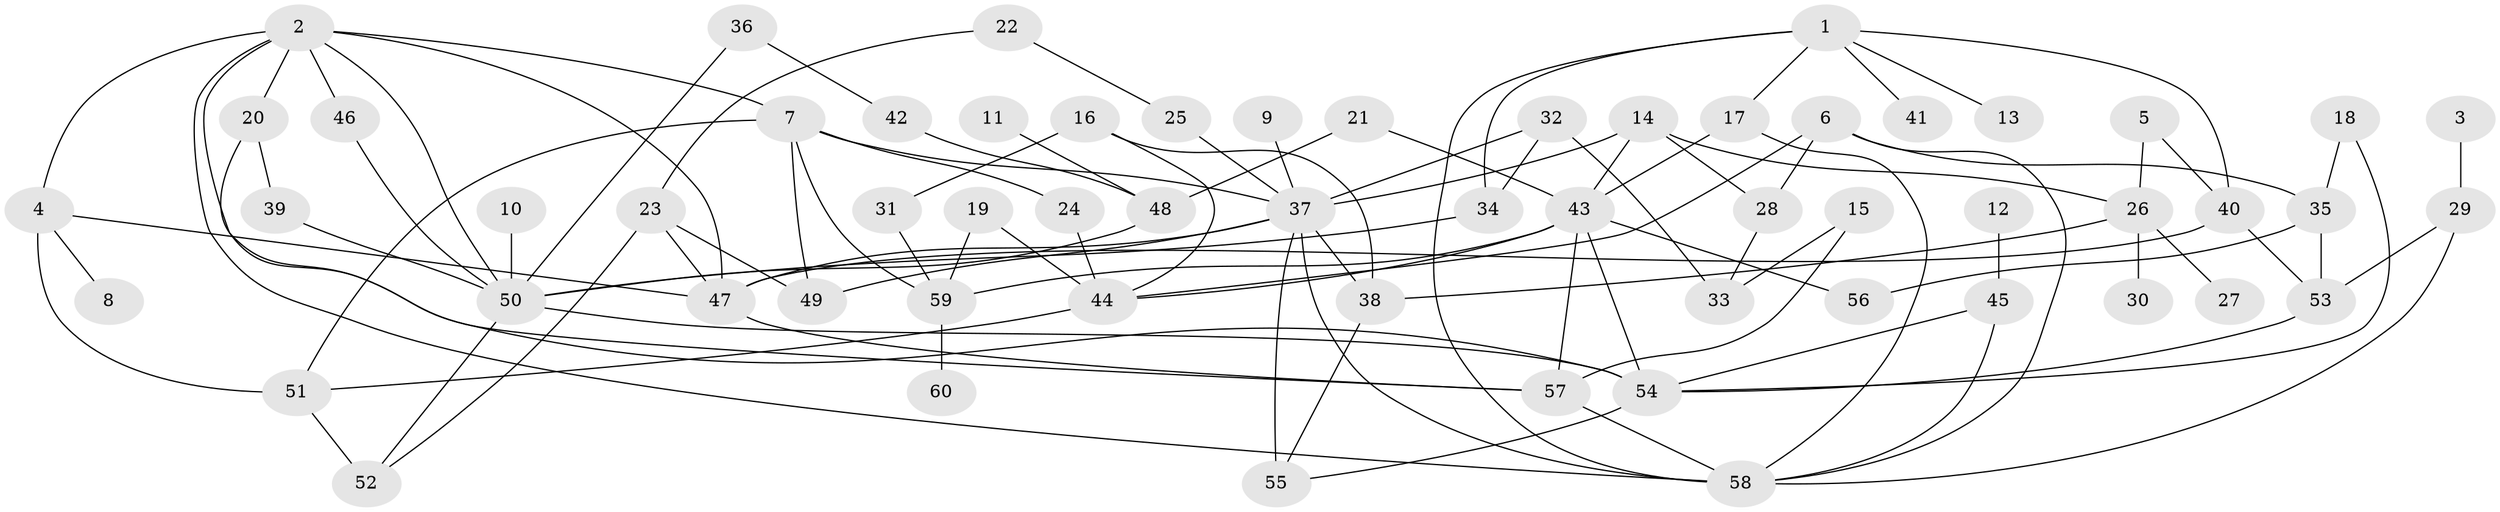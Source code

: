 // original degree distribution, {7: 0.025210084033613446, 3: 0.2857142857142857, 10: 0.008403361344537815, 4: 0.11764705882352941, 5: 0.05042016806722689, 2: 0.24369747899159663, 8: 0.01680672268907563, 1: 0.24369747899159663, 6: 0.008403361344537815}
// Generated by graph-tools (version 1.1) at 2025/25/03/09/25 03:25:35]
// undirected, 60 vertices, 102 edges
graph export_dot {
graph [start="1"]
  node [color=gray90,style=filled];
  1;
  2;
  3;
  4;
  5;
  6;
  7;
  8;
  9;
  10;
  11;
  12;
  13;
  14;
  15;
  16;
  17;
  18;
  19;
  20;
  21;
  22;
  23;
  24;
  25;
  26;
  27;
  28;
  29;
  30;
  31;
  32;
  33;
  34;
  35;
  36;
  37;
  38;
  39;
  40;
  41;
  42;
  43;
  44;
  45;
  46;
  47;
  48;
  49;
  50;
  51;
  52;
  53;
  54;
  55;
  56;
  57;
  58;
  59;
  60;
  1 -- 13 [weight=1.0];
  1 -- 17 [weight=1.0];
  1 -- 34 [weight=1.0];
  1 -- 40 [weight=1.0];
  1 -- 41 [weight=1.0];
  1 -- 58 [weight=1.0];
  2 -- 4 [weight=1.0];
  2 -- 7 [weight=1.0];
  2 -- 20 [weight=1.0];
  2 -- 46 [weight=1.0];
  2 -- 47 [weight=1.0];
  2 -- 50 [weight=1.0];
  2 -- 54 [weight=1.0];
  2 -- 58 [weight=1.0];
  3 -- 29 [weight=1.0];
  4 -- 8 [weight=1.0];
  4 -- 47 [weight=1.0];
  4 -- 51 [weight=1.0];
  5 -- 26 [weight=1.0];
  5 -- 40 [weight=1.0];
  6 -- 28 [weight=1.0];
  6 -- 35 [weight=1.0];
  6 -- 44 [weight=1.0];
  6 -- 58 [weight=1.0];
  7 -- 24 [weight=1.0];
  7 -- 37 [weight=1.0];
  7 -- 49 [weight=1.0];
  7 -- 51 [weight=2.0];
  7 -- 59 [weight=1.0];
  9 -- 37 [weight=1.0];
  10 -- 50 [weight=1.0];
  11 -- 48 [weight=1.0];
  12 -- 45 [weight=1.0];
  14 -- 26 [weight=1.0];
  14 -- 28 [weight=1.0];
  14 -- 37 [weight=1.0];
  14 -- 43 [weight=1.0];
  15 -- 33 [weight=1.0];
  15 -- 57 [weight=1.0];
  16 -- 31 [weight=1.0];
  16 -- 38 [weight=1.0];
  16 -- 44 [weight=1.0];
  17 -- 43 [weight=1.0];
  17 -- 58 [weight=1.0];
  18 -- 35 [weight=1.0];
  18 -- 54 [weight=1.0];
  19 -- 44 [weight=1.0];
  19 -- 59 [weight=1.0];
  20 -- 39 [weight=1.0];
  20 -- 57 [weight=1.0];
  21 -- 43 [weight=1.0];
  21 -- 48 [weight=1.0];
  22 -- 23 [weight=1.0];
  22 -- 25 [weight=1.0];
  23 -- 47 [weight=1.0];
  23 -- 49 [weight=1.0];
  23 -- 52 [weight=1.0];
  24 -- 44 [weight=1.0];
  25 -- 37 [weight=1.0];
  26 -- 27 [weight=1.0];
  26 -- 30 [weight=1.0];
  26 -- 38 [weight=1.0];
  28 -- 33 [weight=1.0];
  29 -- 53 [weight=1.0];
  29 -- 58 [weight=1.0];
  31 -- 59 [weight=1.0];
  32 -- 33 [weight=1.0];
  32 -- 34 [weight=1.0];
  32 -- 37 [weight=1.0];
  34 -- 50 [weight=1.0];
  35 -- 53 [weight=1.0];
  35 -- 56 [weight=1.0];
  36 -- 42 [weight=1.0];
  36 -- 50 [weight=1.0];
  37 -- 38 [weight=1.0];
  37 -- 47 [weight=1.0];
  37 -- 49 [weight=1.0];
  37 -- 55 [weight=1.0];
  37 -- 58 [weight=1.0];
  38 -- 55 [weight=1.0];
  39 -- 50 [weight=2.0];
  40 -- 47 [weight=1.0];
  40 -- 53 [weight=1.0];
  42 -- 48 [weight=1.0];
  43 -- 44 [weight=1.0];
  43 -- 54 [weight=1.0];
  43 -- 56 [weight=1.0];
  43 -- 57 [weight=1.0];
  43 -- 59 [weight=1.0];
  44 -- 51 [weight=1.0];
  45 -- 54 [weight=1.0];
  45 -- 58 [weight=1.0];
  46 -- 50 [weight=1.0];
  47 -- 57 [weight=1.0];
  48 -- 50 [weight=1.0];
  50 -- 52 [weight=1.0];
  50 -- 54 [weight=1.0];
  51 -- 52 [weight=1.0];
  53 -- 54 [weight=1.0];
  54 -- 55 [weight=1.0];
  57 -- 58 [weight=1.0];
  59 -- 60 [weight=2.0];
}
